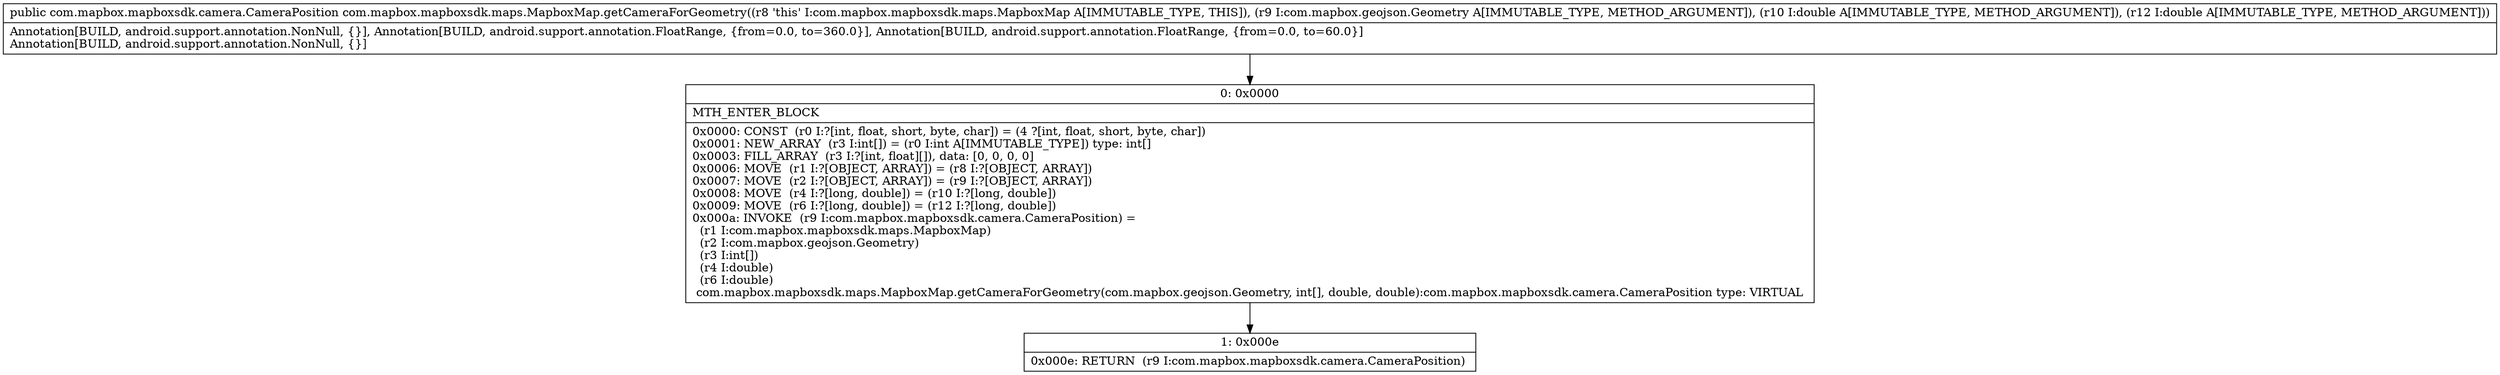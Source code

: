 digraph "CFG forcom.mapbox.mapboxsdk.maps.MapboxMap.getCameraForGeometry(Lcom\/mapbox\/geojson\/Geometry;DD)Lcom\/mapbox\/mapboxsdk\/camera\/CameraPosition;" {
Node_0 [shape=record,label="{0\:\ 0x0000|MTH_ENTER_BLOCK\l|0x0000: CONST  (r0 I:?[int, float, short, byte, char]) = (4 ?[int, float, short, byte, char]) \l0x0001: NEW_ARRAY  (r3 I:int[]) = (r0 I:int A[IMMUTABLE_TYPE]) type: int[] \l0x0003: FILL_ARRAY  (r3 I:?[int, float][]), data: [0, 0, 0, 0] \l0x0006: MOVE  (r1 I:?[OBJECT, ARRAY]) = (r8 I:?[OBJECT, ARRAY]) \l0x0007: MOVE  (r2 I:?[OBJECT, ARRAY]) = (r9 I:?[OBJECT, ARRAY]) \l0x0008: MOVE  (r4 I:?[long, double]) = (r10 I:?[long, double]) \l0x0009: MOVE  (r6 I:?[long, double]) = (r12 I:?[long, double]) \l0x000a: INVOKE  (r9 I:com.mapbox.mapboxsdk.camera.CameraPosition) = \l  (r1 I:com.mapbox.mapboxsdk.maps.MapboxMap)\l  (r2 I:com.mapbox.geojson.Geometry)\l  (r3 I:int[])\l  (r4 I:double)\l  (r6 I:double)\l com.mapbox.mapboxsdk.maps.MapboxMap.getCameraForGeometry(com.mapbox.geojson.Geometry, int[], double, double):com.mapbox.mapboxsdk.camera.CameraPosition type: VIRTUAL \l}"];
Node_1 [shape=record,label="{1\:\ 0x000e|0x000e: RETURN  (r9 I:com.mapbox.mapboxsdk.camera.CameraPosition) \l}"];
MethodNode[shape=record,label="{public com.mapbox.mapboxsdk.camera.CameraPosition com.mapbox.mapboxsdk.maps.MapboxMap.getCameraForGeometry((r8 'this' I:com.mapbox.mapboxsdk.maps.MapboxMap A[IMMUTABLE_TYPE, THIS]), (r9 I:com.mapbox.geojson.Geometry A[IMMUTABLE_TYPE, METHOD_ARGUMENT]), (r10 I:double A[IMMUTABLE_TYPE, METHOD_ARGUMENT]), (r12 I:double A[IMMUTABLE_TYPE, METHOD_ARGUMENT]))  | Annotation[BUILD, android.support.annotation.NonNull, \{\}], Annotation[BUILD, android.support.annotation.FloatRange, \{from=0.0, to=360.0\}], Annotation[BUILD, android.support.annotation.FloatRange, \{from=0.0, to=60.0\}]\lAnnotation[BUILD, android.support.annotation.NonNull, \{\}]\l}"];
MethodNode -> Node_0;
Node_0 -> Node_1;
}

